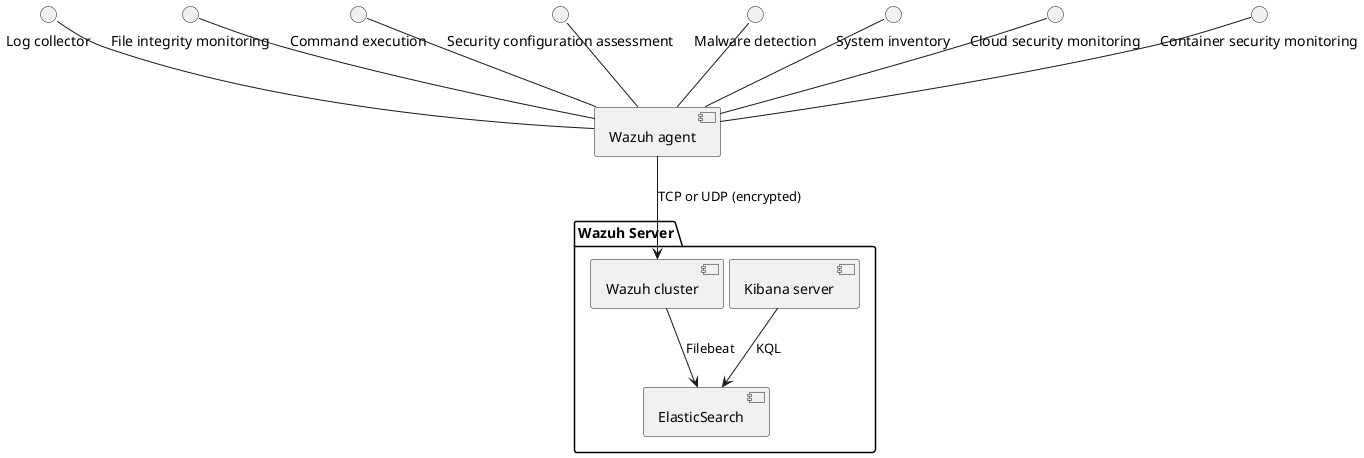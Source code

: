 @startuml
skinparam nodesep 5

package "Wazuh Server" {
  [Kibana server]
  [Kibana server] --> [ElasticSearch]: KQL
  [Wazuh cluster] --> [ElasticSearch]: Filebeat  
}
interface "Log collector" as LC
interface "File integrity monitoring" as FIM
interface "Command execution" as CE
interface "Security configuration assessment" as SCA
interface "Malware detection" as MD
interface "System inventory" as SI
interface "Cloud security monitoring" as SCM
interface "Container security monitoring" as CSM

LC -down- [Wazuh agent]
CE -down- [Wazuh agent]
FIM -down- [Wazuh agent]
SCA -down- [Wazuh agent]

MD -down- [Wazuh agent]
SI -down- [Wazuh agent]
SCM -down- [Wazuh agent]
CSM -down- [Wazuh agent]


[Wazuh agent] --> [Wazuh cluster]: TCP or UDP (encrypted)

@enduml